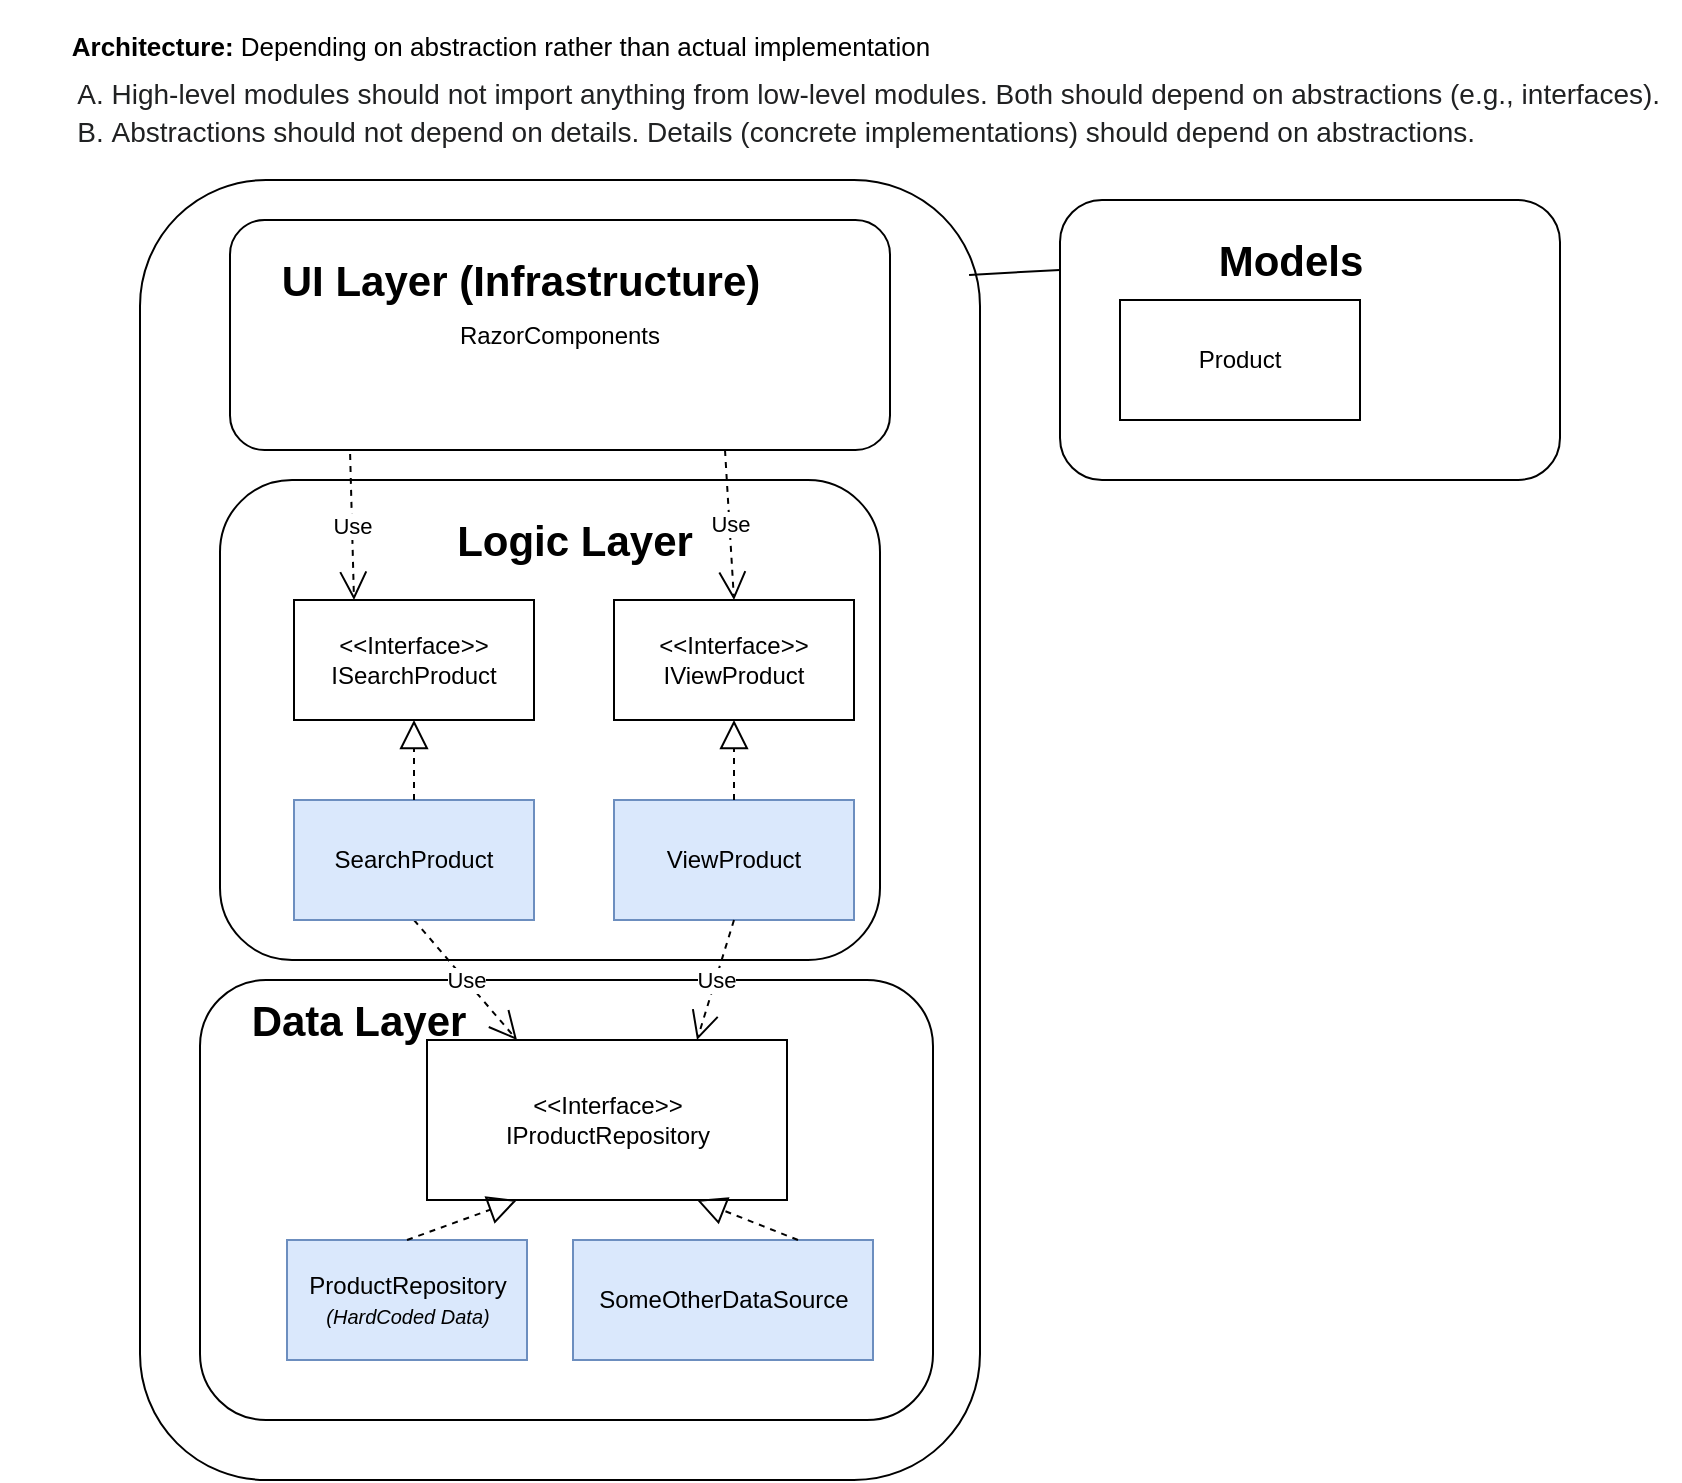 <mxfile version="20.3.0" type="device"><diagram id="0YvPx_kwMvVVUXtjOfiP" name="Page-1"><mxGraphModel dx="1426" dy="2074" grid="1" gridSize="10" guides="1" tooltips="1" connect="1" arrows="1" fold="1" page="1" pageScale="1" pageWidth="827" pageHeight="1169" math="0" shadow="0"><root><mxCell id="0"/><mxCell id="1" parent="0"/><mxCell id="w6cfpeD4hipVVccqEvRi-22" value="" style="rounded=1;whiteSpace=wrap;html=1;" parent="1" vertex="1"><mxGeometry x="750" y="-60" width="420" height="650" as="geometry"/></mxCell><mxCell id="8GPrTBUQGmPJxtzOgWkF-13" value="" style="rounded=1;whiteSpace=wrap;html=1;" vertex="1" parent="1"><mxGeometry x="790" y="90" width="330" height="240" as="geometry"/></mxCell><mxCell id="8GPrTBUQGmPJxtzOgWkF-3" value="" style="rounded=1;whiteSpace=wrap;html=1;" vertex="1" parent="1"><mxGeometry x="1210" y="-50" width="250" height="140" as="geometry"/></mxCell><mxCell id="DHk6Iw9HCuQJpGhp1Us4-6" value="RazorComponents" style="rounded=1;whiteSpace=wrap;html=1;" parent="1" vertex="1"><mxGeometry x="795" y="-40" width="330" height="115" as="geometry"/></mxCell><mxCell id="w6cfpeD4hipVVccqEvRi-21" value="" style="rounded=1;whiteSpace=wrap;html=1;" parent="1" vertex="1"><mxGeometry x="780" y="340" width="366.5" height="220" as="geometry"/></mxCell><mxCell id="w6cfpeD4hipVVccqEvRi-3" value="ProductRepository&lt;br&gt;&lt;i&gt;&lt;font style=&quot;font-size: 10px;&quot;&gt;(HardCoded Data)&lt;/font&gt;&lt;/i&gt;" style="rounded=0;whiteSpace=wrap;html=1;fillColor=#dae8fc;strokeColor=#6c8ebf;" parent="1" vertex="1"><mxGeometry x="823.5" y="470" width="120" height="60" as="geometry"/></mxCell><mxCell id="w6cfpeD4hipVVccqEvRi-4" value="&amp;lt;&amp;lt;Interface&amp;gt;&amp;gt;&lt;br&gt;IProductRepository" style="rounded=0;whiteSpace=wrap;html=1;" parent="1" vertex="1"><mxGeometry x="893.5" y="370" width="180" height="80" as="geometry"/></mxCell><mxCell id="w6cfpeD4hipVVccqEvRi-9" value="ViewProduct" style="rounded=0;whiteSpace=wrap;html=1;fillColor=#dae8fc;strokeColor=#6c8ebf;" parent="1" vertex="1"><mxGeometry x="987" y="250" width="120" height="60" as="geometry"/></mxCell><mxCell id="w6cfpeD4hipVVccqEvRi-12" value="&amp;lt;&amp;lt;Interface&amp;gt;&amp;gt;&lt;br&gt;IViewProduct" style="rounded=0;whiteSpace=wrap;html=1;" parent="1" vertex="1"><mxGeometry x="987" y="150" width="120" height="60" as="geometry"/></mxCell><mxCell id="w6cfpeD4hipVVccqEvRi-15" value="" style="endArrow=block;dashed=1;endFill=0;endSize=12;html=1;rounded=0;exitX=0.5;exitY=0;exitDx=0;exitDy=0;entryX=0.25;entryY=1;entryDx=0;entryDy=0;" parent="1" source="w6cfpeD4hipVVccqEvRi-3" target="w6cfpeD4hipVVccqEvRi-4" edge="1"><mxGeometry width="160" relative="1" as="geometry"><mxPoint x="1173.5" y="440" as="sourcePoint"/><mxPoint x="1333.5" y="440" as="targetPoint"/></mxGeometry></mxCell><mxCell id="w6cfpeD4hipVVccqEvRi-18" value="Use" style="endArrow=open;endSize=12;dashed=1;html=1;rounded=0;entryX=0.25;entryY=0;entryDx=0;entryDy=0;exitX=0.5;exitY=1;exitDx=0;exitDy=0;" parent="1" source="DHk6Iw9HCuQJpGhp1Us4-1" target="w6cfpeD4hipVVccqEvRi-4" edge="1"><mxGeometry width="160" relative="1" as="geometry"><mxPoint x="710" y="390" as="sourcePoint"/><mxPoint x="860" y="380" as="targetPoint"/></mxGeometry></mxCell><mxCell id="w6cfpeD4hipVVccqEvRi-19" value="" style="endArrow=block;dashed=1;endFill=0;endSize=12;html=1;rounded=0;exitX=0.5;exitY=0;exitDx=0;exitDy=0;entryX=0.5;entryY=1;entryDx=0;entryDy=0;" parent="1" source="w6cfpeD4hipVVccqEvRi-9" target="w6cfpeD4hipVVccqEvRi-12" edge="1"><mxGeometry width="160" relative="1" as="geometry"><mxPoint x="377" y="520" as="sourcePoint"/><mxPoint x="537" y="520" as="targetPoint"/></mxGeometry></mxCell><mxCell id="w6cfpeD4hipVVccqEvRi-24" value="&lt;font size=&quot;1&quot; style=&quot;&quot;&gt;&lt;b style=&quot;font-size: 21px;&quot;&gt;Data Layer&lt;/b&gt;&lt;/font&gt;" style="text;html=1;align=center;verticalAlign=middle;resizable=0;points=[];autosize=1;strokeColor=none;fillColor=none;" parent="1" vertex="1"><mxGeometry x="793.5" y="340" width="130" height="40" as="geometry"/></mxCell><mxCell id="w6cfpeD4hipVVccqEvRi-25" value="&lt;font size=&quot;1&quot; style=&quot;&quot;&gt;&lt;b style=&quot;font-size: 21px;&quot;&gt;Logic Layer&lt;/b&gt;&lt;/font&gt;" style="text;html=1;align=center;verticalAlign=middle;resizable=0;points=[];autosize=1;strokeColor=none;fillColor=none;" parent="1" vertex="1"><mxGeometry x="897" y="100" width="140" height="40" as="geometry"/></mxCell><mxCell id="w6cfpeD4hipVVccqEvRi-26" value="&lt;font size=&quot;1&quot; style=&quot;&quot;&gt;&lt;b style=&quot;font-size: 21px;&quot;&gt;UI Layer (Infrastructure)&lt;/b&gt;&lt;/font&gt;" style="text;html=1;align=center;verticalAlign=middle;resizable=0;points=[];autosize=1;strokeColor=none;fillColor=none;" parent="1" vertex="1"><mxGeometry x="810" y="-30" width="260" height="40" as="geometry"/></mxCell><mxCell id="DHk6Iw9HCuQJpGhp1Us4-1" value="SearchProduct" style="rounded=0;whiteSpace=wrap;html=1;fillColor=#dae8fc;strokeColor=#6c8ebf;" parent="1" vertex="1"><mxGeometry x="827" y="250" width="120" height="60" as="geometry"/></mxCell><mxCell id="DHk6Iw9HCuQJpGhp1Us4-2" value="&amp;lt;&amp;lt;Interface&amp;gt;&amp;gt;&lt;br&gt;ISearchProduct" style="rounded=0;whiteSpace=wrap;html=1;" parent="1" vertex="1"><mxGeometry x="827" y="150" width="120" height="60" as="geometry"/></mxCell><mxCell id="DHk6Iw9HCuQJpGhp1Us4-3" value="" style="endArrow=block;dashed=1;endFill=0;endSize=12;html=1;rounded=0;exitX=0.5;exitY=0;exitDx=0;exitDy=0;entryX=0.5;entryY=1;entryDx=0;entryDy=0;" parent="1" source="DHk6Iw9HCuQJpGhp1Us4-1" target="DHk6Iw9HCuQJpGhp1Us4-2" edge="1"><mxGeometry width="160" relative="1" as="geometry"><mxPoint x="217" y="520" as="sourcePoint"/><mxPoint x="377" y="520" as="targetPoint"/></mxGeometry></mxCell><mxCell id="DHk6Iw9HCuQJpGhp1Us4-5" value="Use" style="endArrow=open;endSize=12;dashed=1;html=1;rounded=0;entryX=0.75;entryY=0;entryDx=0;entryDy=0;exitX=0.5;exitY=1;exitDx=0;exitDy=0;" parent="1" source="w6cfpeD4hipVVccqEvRi-9" target="w6cfpeD4hipVVccqEvRi-4" edge="1"><mxGeometry width="160" relative="1" as="geometry"><mxPoint x="810" y="300" as="sourcePoint"/><mxPoint x="501.98" y="178.58" as="targetPoint"/></mxGeometry></mxCell><mxCell id="DHk6Iw9HCuQJpGhp1Us4-7" value="Use" style="endArrow=open;endSize=12;dashed=1;html=1;rounded=0;entryX=0.25;entryY=0;entryDx=0;entryDy=0;exitX=0.182;exitY=1.017;exitDx=0;exitDy=0;exitPerimeter=0;" parent="1" source="DHk6Iw9HCuQJpGhp1Us4-6" target="DHk6Iw9HCuQJpGhp1Us4-2" edge="1"><mxGeometry width="160" relative="1" as="geometry"><mxPoint x="740" y="60" as="sourcePoint"/><mxPoint x="670" y="160" as="targetPoint"/></mxGeometry></mxCell><mxCell id="DHk6Iw9HCuQJpGhp1Us4-11" value="SomeOtherDataSource" style="rounded=0;whiteSpace=wrap;html=1;fillColor=#dae8fc;strokeColor=#6c8ebf;" parent="1" vertex="1"><mxGeometry x="966.5" y="470" width="150" height="60" as="geometry"/></mxCell><mxCell id="DHk6Iw9HCuQJpGhp1Us4-12" value="" style="endArrow=block;dashed=1;endFill=0;endSize=12;html=1;rounded=0;exitX=0.75;exitY=0;exitDx=0;exitDy=0;entryX=0.75;entryY=1;entryDx=0;entryDy=0;" parent="1" source="DHk6Iw9HCuQJpGhp1Us4-11" target="w6cfpeD4hipVVccqEvRi-4" edge="1"><mxGeometry width="160" relative="1" as="geometry"><mxPoint x="1613.5" y="350" as="sourcePoint"/><mxPoint x="1133.5" y="390" as="targetPoint"/></mxGeometry></mxCell><mxCell id="DHk6Iw9HCuQJpGhp1Us4-13" value="&lt;font style=&quot;font-size: 13px;&quot;&gt;&lt;b&gt;Architecture:&lt;/b&gt; Depending on abstraction rather than actual implementation&lt;/font&gt;" style="text;html=1;align=center;verticalAlign=middle;resizable=0;points=[];autosize=1;strokeColor=none;fillColor=none;fontSize=21;" parent="1" vertex="1"><mxGeometry x="705" y="-150" width="450" height="40" as="geometry"/></mxCell><mxCell id="8GPrTBUQGmPJxtzOgWkF-1" value="Product" style="whiteSpace=wrap;html=1;" vertex="1" parent="1"><mxGeometry x="1240" width="120" height="60" as="geometry"/></mxCell><mxCell id="8GPrTBUQGmPJxtzOgWkF-4" value="&lt;font size=&quot;1&quot; style=&quot;&quot;&gt;&lt;b style=&quot;font-size: 21px;&quot;&gt;Models&lt;/b&gt;&lt;/font&gt;" style="text;html=1;align=center;verticalAlign=middle;resizable=0;points=[];autosize=1;strokeColor=none;fillColor=none;" vertex="1" parent="1"><mxGeometry x="1275" y="-40" width="100" height="40" as="geometry"/></mxCell><mxCell id="8GPrTBUQGmPJxtzOgWkF-6" value="" style="endArrow=none;html=1;rounded=0;exitX=0.987;exitY=0.073;exitDx=0;exitDy=0;exitPerimeter=0;entryX=0;entryY=0.25;entryDx=0;entryDy=0;" edge="1" parent="1" source="w6cfpeD4hipVVccqEvRi-22" target="8GPrTBUQGmPJxtzOgWkF-3"><mxGeometry width="50" height="50" relative="1" as="geometry"><mxPoint x="1370" y="290" as="sourcePoint"/><mxPoint x="1420" y="240" as="targetPoint"/></mxGeometry></mxCell><mxCell id="8GPrTBUQGmPJxtzOgWkF-8" value="Use" style="endArrow=open;endSize=12;dashed=1;html=1;rounded=0;entryX=0.5;entryY=0;entryDx=0;entryDy=0;exitX=0.75;exitY=1;exitDx=0;exitDy=0;" edge="1" parent="1" source="DHk6Iw9HCuQJpGhp1Us4-6" target="w6cfpeD4hipVVccqEvRi-12"><mxGeometry width="160" relative="1" as="geometry"><mxPoint x="1160" y="70" as="sourcePoint"/><mxPoint x="1021.25" y="160" as="targetPoint"/></mxGeometry></mxCell><mxCell id="8GPrTBUQGmPJxtzOgWkF-14" value="&lt;ol style=&quot;margin: 0.3em 0px 0px 3.2em; padding: 0px; list-style-image: none; color: rgb(32, 33, 34); font-family: sans-serif; font-size: 14px; text-align: start; background-color: rgb(255, 255, 255); list-style-type: upper-alpha;&quot;&gt;&lt;li style=&quot;margin-bottom: 0.1em;&quot;&gt;High-level modules should not import anything from low-level modules. Both should depend on&amp;nbsp;abstractions&amp;nbsp;(e.g., interfaces).&lt;/li&gt;&lt;li style=&quot;margin-bottom: 0.1em;&quot;&gt;Abstractions should not depend on details. Details (concrete implementations) should depend on abstractions.&lt;/li&gt;&lt;/ol&gt;" style="text;html=1;align=center;verticalAlign=middle;resizable=0;points=[];autosize=1;strokeColor=none;fillColor=none;flipV=0;flipH=1;" vertex="1" parent="1"><mxGeometry x="680" y="-120" width="840" height="50" as="geometry"/></mxCell></root></mxGraphModel></diagram></mxfile>